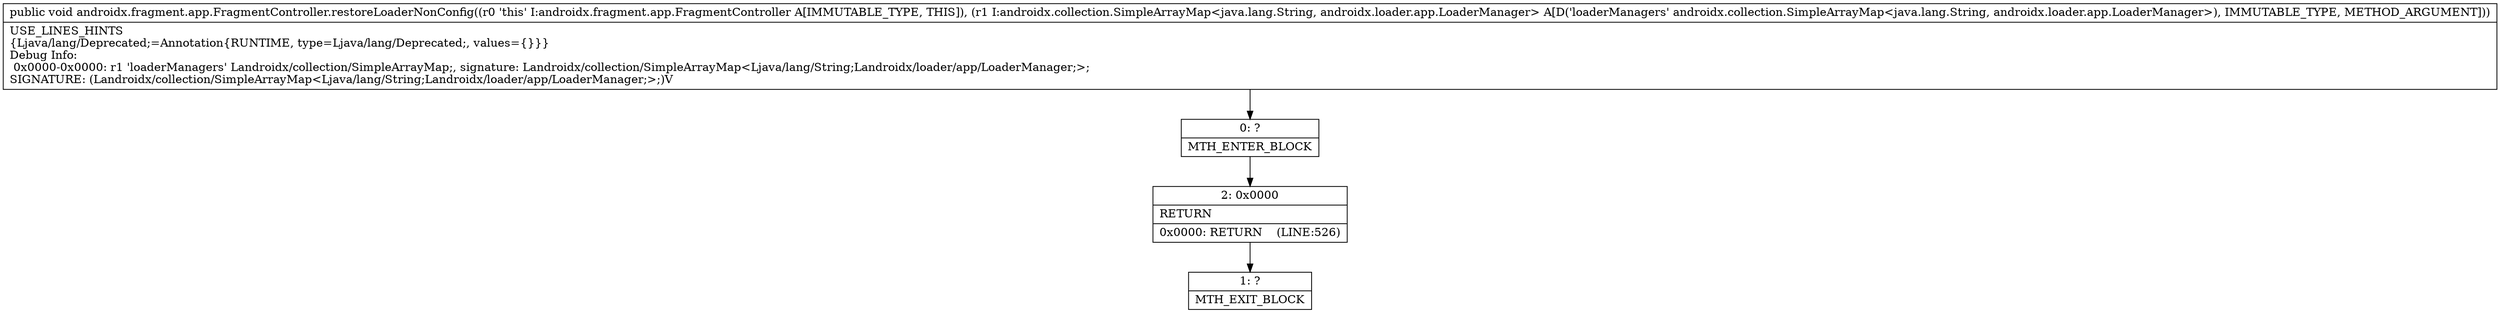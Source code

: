 digraph "CFG forandroidx.fragment.app.FragmentController.restoreLoaderNonConfig(Landroidx\/collection\/SimpleArrayMap;)V" {
Node_0 [shape=record,label="{0\:\ ?|MTH_ENTER_BLOCK\l}"];
Node_2 [shape=record,label="{2\:\ 0x0000|RETURN\l|0x0000: RETURN    (LINE:526)\l}"];
Node_1 [shape=record,label="{1\:\ ?|MTH_EXIT_BLOCK\l}"];
MethodNode[shape=record,label="{public void androidx.fragment.app.FragmentController.restoreLoaderNonConfig((r0 'this' I:androidx.fragment.app.FragmentController A[IMMUTABLE_TYPE, THIS]), (r1 I:androidx.collection.SimpleArrayMap\<java.lang.String, androidx.loader.app.LoaderManager\> A[D('loaderManagers' androidx.collection.SimpleArrayMap\<java.lang.String, androidx.loader.app.LoaderManager\>), IMMUTABLE_TYPE, METHOD_ARGUMENT]))  | USE_LINES_HINTS\l\{Ljava\/lang\/Deprecated;=Annotation\{RUNTIME, type=Ljava\/lang\/Deprecated;, values=\{\}\}\}\lDebug Info:\l  0x0000\-0x0000: r1 'loaderManagers' Landroidx\/collection\/SimpleArrayMap;, signature: Landroidx\/collection\/SimpleArrayMap\<Ljava\/lang\/String;Landroidx\/loader\/app\/LoaderManager;\>;\lSIGNATURE: (Landroidx\/collection\/SimpleArrayMap\<Ljava\/lang\/String;Landroidx\/loader\/app\/LoaderManager;\>;)V\l}"];
MethodNode -> Node_0;Node_0 -> Node_2;
Node_2 -> Node_1;
}

